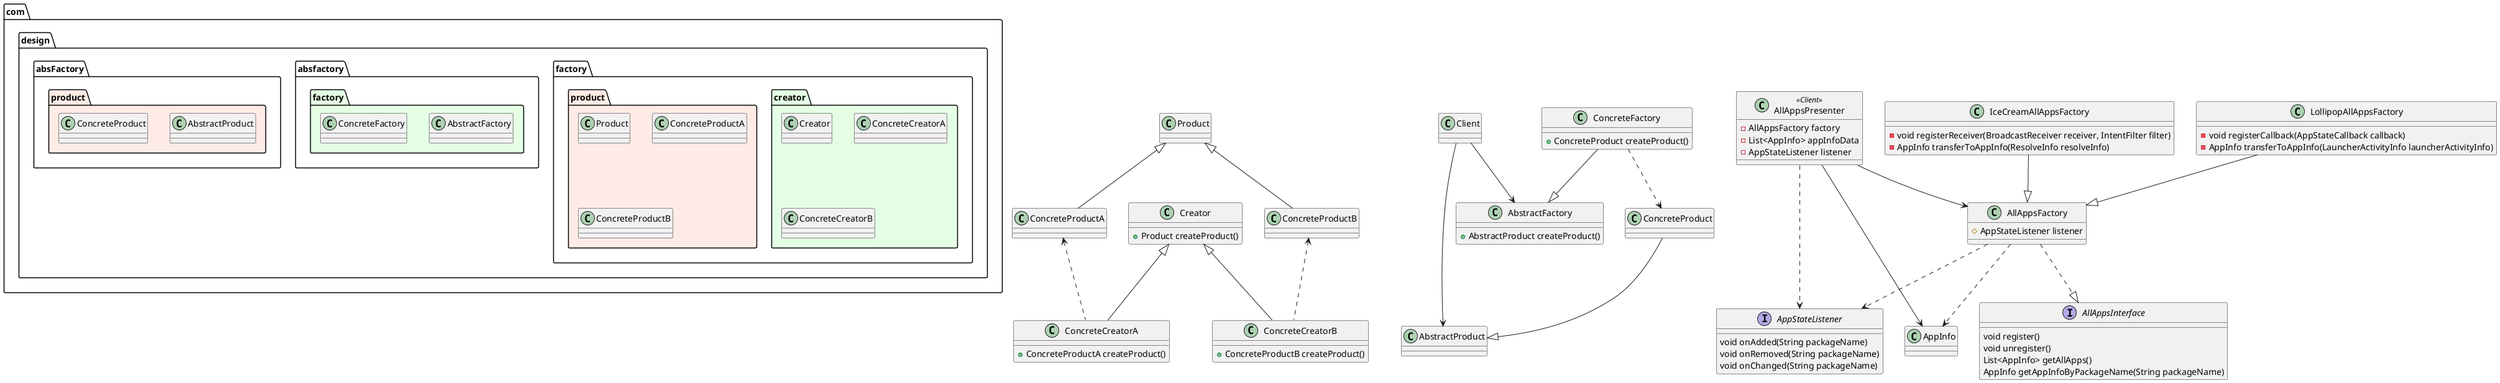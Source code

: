 @startuml
/' --- 工厂模式 --- '/
package com.design.factory.creator #e5ffe5 {
    class Creator
    class ConcreteCreatorA
    class ConcreteCreatorB
}
package com.design.factory.product #ffebe5 {
    class Product
    class ConcreteProductA
    class ConcreteProductB
}
class Creator {
    +Product createProduct()
}
class ConcreteCreatorA {
    +ConcreteProductA createProduct()
}
class ConcreteCreatorB {
    +ConcreteProductB createProduct()
}
Creator <|-- ConcreteCreatorA
Creator <|-- ConcreteCreatorB

class Product{}
class ConcreteProductA{}
class ConcreteProductB{}

Product <|-- ConcreteProductA
Product <|-- ConcreteProductB

ConcreteProductA <.. ConcreteCreatorA
ConcreteProductB <.. ConcreteCreatorB

/' --- 抽象工厂模式 --- '/
package com.design.absfactory.factory #e5ffe5 {
    class AbstractFactory
    class ConcreteFactory
}
package com.design.absFactory.product #ffebe5 {
    class AbstractProduct
    class ConcreteProduct
}
class Client {}
class AbstractFactory {
    +AbstractProduct createProduct()
}
class ConcreteFactory {
    +ConcreteProduct createProduct()
}
ConcreteFactory --|> AbstractFactory
class AbstractProduct {}
class ConcreteProduct {}
ConcreteProduct --|> AbstractProduct
ConcreteFactory ..> ConcreteProduct
Client --> AbstractFactory
Client --> AbstractProduct

/' --- 工厂模式实践 --- '/
class AllAppsPresenter <<Client>> {
    -AllAppsFactory factory
    -List<AppInfo> appInfoData
    -AppStateListener listener
}
interface AllAppsInterface{
    void register()
    void unregister()
    List<AppInfo> getAllApps()
    AppInfo getAppInfoByPackageName(String packageName)
}
interface AppStateListener {
    void onAdded(String packageName)
    void onRemoved(String packageName)
    void onChanged(String packageName)
}
class AllAppsFactory{
    #AppStateListener listener
}
class IceCreamAllAppsFactory {
    -void registerReceiver(BroadcastReceiver receiver, IntentFilter filter)
    -AppInfo transferToAppInfo(ResolveInfo resolveInfo)
}
class LollipopAllAppsFactory{
    -void registerCallback(AppStateCallback callback)
    -AppInfo transferToAppInfo(LauncherActivityInfo launcherActivityInfo)
}
class AppInfo{}
AllAppsFactory ..|> AllAppsInterface
AllAppsPresenter --> AllAppsFactory
AllAppsPresenter --> AppInfo
AllAppsPresenter ..> AppStateListener
IceCreamAllAppsFactory --|> AllAppsFactory
LollipopAllAppsFactory--|> AllAppsFactory
AllAppsFactory ..> AppInfo
AllAppsFactory ..> AppStateListener

@enduml

